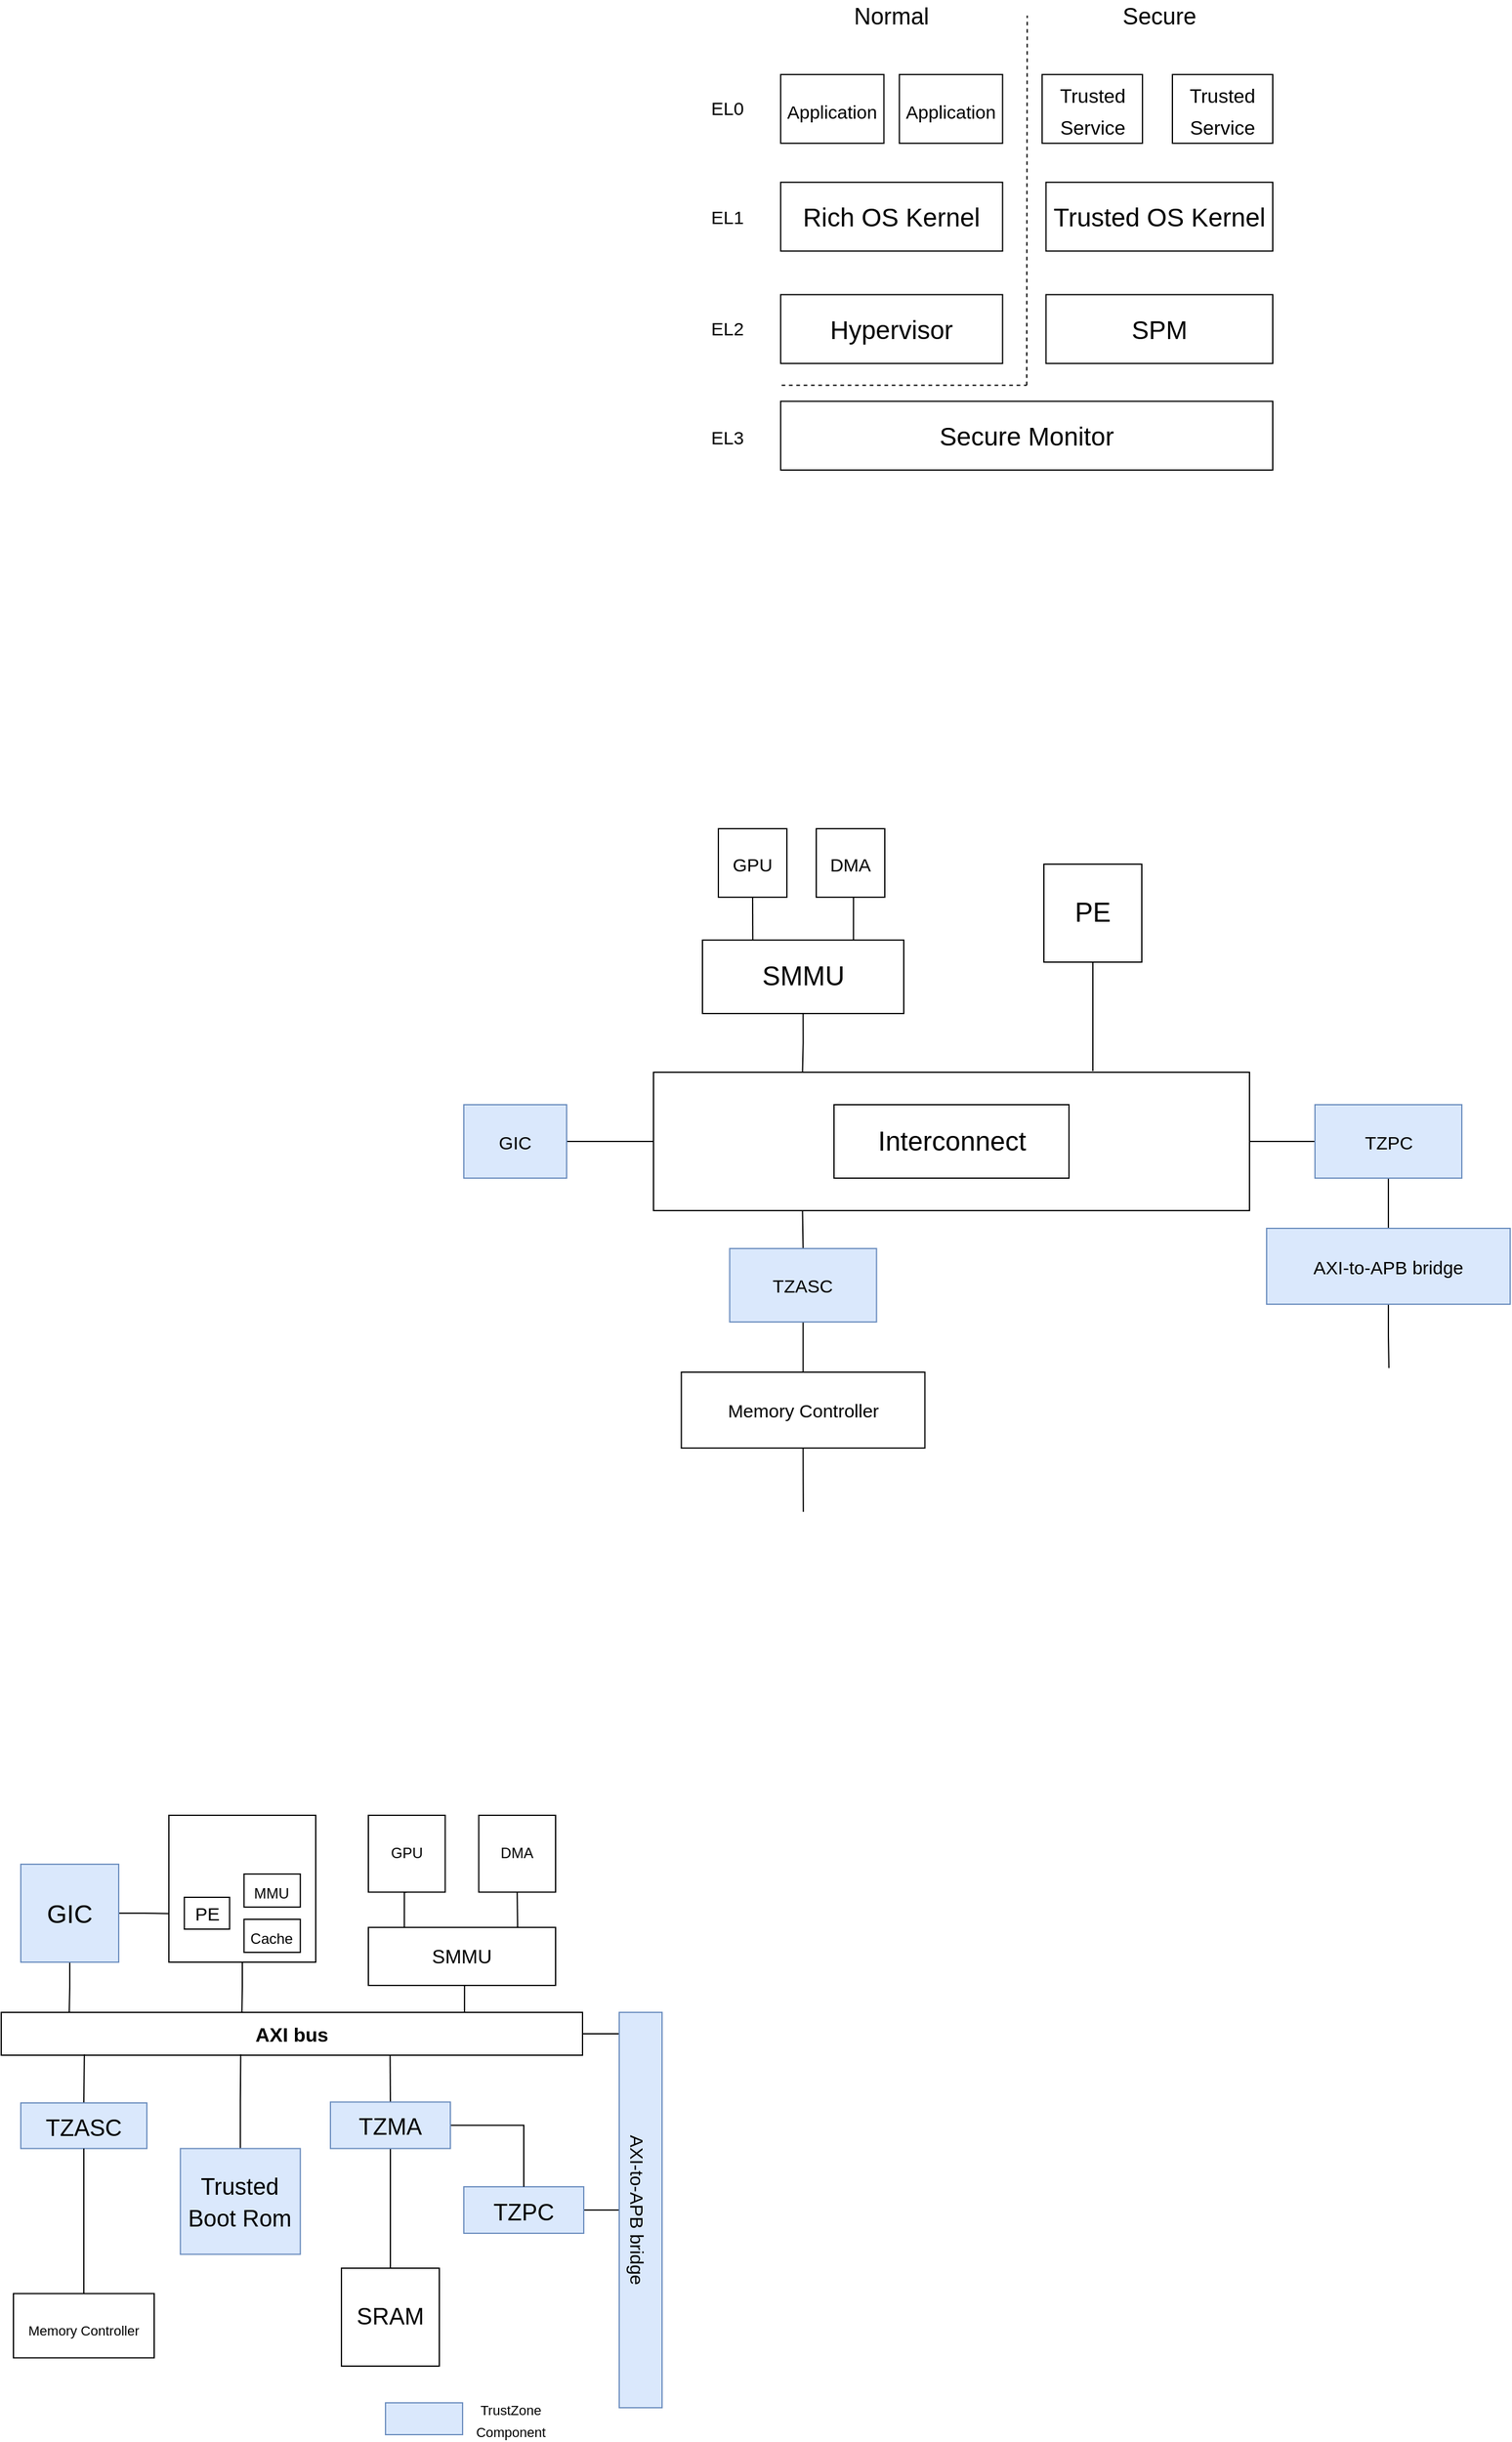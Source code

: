 <mxfile version="18.1.3" type="github">
  <diagram id="RqBa9nVkit30a7J5M0dk" name="Page-1">
    <mxGraphModel dx="1609" dy="749" grid="0" gridSize="10" guides="1" tooltips="1" connect="1" arrows="1" fold="1" page="0" pageScale="1" pageWidth="1200" pageHeight="1920" math="0" shadow="0">
      <root>
        <mxCell id="0" />
        <mxCell id="1" parent="0" />
        <mxCell id="mvTYgb8r9zyvXw6v-STq-15" style="edgeStyle=orthogonalEdgeStyle;rounded=0;orthogonalLoop=1;jettySize=auto;html=1;exitX=0.25;exitY=1;exitDx=0;exitDy=0;entryX=0.5;entryY=0;entryDx=0;entryDy=0;fontSize=15;endArrow=none;endFill=0;" parent="1" source="mvTYgb8r9zyvXw6v-STq-1" target="mvTYgb8r9zyvXw6v-STq-14" edge="1">
          <mxGeometry relative="1" as="geometry" />
        </mxCell>
        <mxCell id="mvTYgb8r9zyvXw6v-STq-1" value="" style="rounded=0;whiteSpace=wrap;html=1;" parent="1" vertex="1">
          <mxGeometry x="383" y="1081" width="487" height="113" as="geometry" />
        </mxCell>
        <mxCell id="mvTYgb8r9zyvXw6v-STq-4" style="edgeStyle=orthogonalEdgeStyle;rounded=0;orthogonalLoop=1;jettySize=auto;html=1;exitX=0.5;exitY=1;exitDx=0;exitDy=0;fontSize=22;endArrow=none;endFill=0;" parent="1" source="mvTYgb8r9zyvXw6v-STq-2" edge="1">
          <mxGeometry relative="1" as="geometry">
            <mxPoint x="742" y="1080" as="targetPoint" />
          </mxGeometry>
        </mxCell>
        <mxCell id="mvTYgb8r9zyvXw6v-STq-2" value="&lt;font style=&quot;font-size: 22px;&quot;&gt;PE&lt;/font&gt;" style="whiteSpace=wrap;html=1;aspect=fixed;" parent="1" vertex="1">
          <mxGeometry x="702" y="911" width="80" height="80" as="geometry" />
        </mxCell>
        <mxCell id="mvTYgb8r9zyvXw6v-STq-3" value="Interconnect" style="rounded=0;whiteSpace=wrap;html=1;fontSize=22;" parent="1" vertex="1">
          <mxGeometry x="530.5" y="1107.5" width="192" height="60" as="geometry" />
        </mxCell>
        <mxCell id="mvTYgb8r9zyvXw6v-STq-6" style="edgeStyle=orthogonalEdgeStyle;rounded=0;orthogonalLoop=1;jettySize=auto;html=1;exitX=0.5;exitY=1;exitDx=0;exitDy=0;entryX=0.25;entryY=0;entryDx=0;entryDy=0;fontSize=22;endArrow=none;endFill=0;" parent="1" source="mvTYgb8r9zyvXw6v-STq-5" target="mvTYgb8r9zyvXw6v-STq-1" edge="1">
          <mxGeometry relative="1" as="geometry" />
        </mxCell>
        <mxCell id="mvTYgb8r9zyvXw6v-STq-5" value="SMMU" style="rounded=0;whiteSpace=wrap;html=1;fontSize=22;" parent="1" vertex="1">
          <mxGeometry x="423" y="973" width="164.5" height="60" as="geometry" />
        </mxCell>
        <mxCell id="mvTYgb8r9zyvXw6v-STq-10" style="edgeStyle=orthogonalEdgeStyle;rounded=0;orthogonalLoop=1;jettySize=auto;html=1;exitX=0.5;exitY=1;exitDx=0;exitDy=0;entryX=0.25;entryY=0;entryDx=0;entryDy=0;fontSize=22;endArrow=none;endFill=0;" parent="1" source="mvTYgb8r9zyvXw6v-STq-7" target="mvTYgb8r9zyvXw6v-STq-5" edge="1">
          <mxGeometry relative="1" as="geometry" />
        </mxCell>
        <mxCell id="mvTYgb8r9zyvXw6v-STq-7" value="&lt;font style=&quot;font-size: 15px;&quot;&gt;GPU&lt;/font&gt;" style="whiteSpace=wrap;html=1;aspect=fixed;fontSize=22;" parent="1" vertex="1">
          <mxGeometry x="436" y="882" width="56" height="56" as="geometry" />
        </mxCell>
        <mxCell id="mvTYgb8r9zyvXw6v-STq-11" style="edgeStyle=orthogonalEdgeStyle;rounded=0;orthogonalLoop=1;jettySize=auto;html=1;exitX=0.5;exitY=1;exitDx=0;exitDy=0;entryX=0.75;entryY=0;entryDx=0;entryDy=0;fontSize=22;endArrow=none;endFill=0;" parent="1" source="mvTYgb8r9zyvXw6v-STq-8" target="mvTYgb8r9zyvXw6v-STq-5" edge="1">
          <mxGeometry relative="1" as="geometry" />
        </mxCell>
        <mxCell id="mvTYgb8r9zyvXw6v-STq-8" value="&lt;font style=&quot;font-size: 15px;&quot;&gt;DMA&lt;/font&gt;" style="whiteSpace=wrap;html=1;aspect=fixed;fontSize=22;" parent="1" vertex="1">
          <mxGeometry x="516" y="882" width="56" height="56" as="geometry" />
        </mxCell>
        <mxCell id="mvTYgb8r9zyvXw6v-STq-13" style="edgeStyle=orthogonalEdgeStyle;rounded=0;orthogonalLoop=1;jettySize=auto;html=1;exitX=1;exitY=0.5;exitDx=0;exitDy=0;entryX=0;entryY=0.5;entryDx=0;entryDy=0;fontSize=15;endArrow=none;endFill=0;" parent="1" source="mvTYgb8r9zyvXw6v-STq-12" target="mvTYgb8r9zyvXw6v-STq-1" edge="1">
          <mxGeometry relative="1" as="geometry" />
        </mxCell>
        <mxCell id="mvTYgb8r9zyvXw6v-STq-12" value="GIC" style="rounded=0;whiteSpace=wrap;html=1;fontSize=15;fillColor=#dae8fc;strokeColor=#6c8ebf;" parent="1" vertex="1">
          <mxGeometry x="228" y="1107.5" width="84" height="60" as="geometry" />
        </mxCell>
        <mxCell id="mvTYgb8r9zyvXw6v-STq-17" style="edgeStyle=orthogonalEdgeStyle;rounded=0;orthogonalLoop=1;jettySize=auto;html=1;exitX=0.5;exitY=1;exitDx=0;exitDy=0;entryX=0.5;entryY=0;entryDx=0;entryDy=0;fontSize=15;endArrow=none;endFill=0;" parent="1" source="mvTYgb8r9zyvXw6v-STq-14" target="mvTYgb8r9zyvXw6v-STq-16" edge="1">
          <mxGeometry relative="1" as="geometry" />
        </mxCell>
        <mxCell id="mvTYgb8r9zyvXw6v-STq-14" value="TZASC" style="rounded=0;whiteSpace=wrap;html=1;fontSize=15;fillColor=#dae8fc;strokeColor=#6c8ebf;" parent="1" vertex="1">
          <mxGeometry x="445.25" y="1225" width="120" height="60" as="geometry" />
        </mxCell>
        <mxCell id="mvTYgb8r9zyvXw6v-STq-25" style="edgeStyle=orthogonalEdgeStyle;rounded=0;orthogonalLoop=1;jettySize=auto;html=1;exitX=0.5;exitY=1;exitDx=0;exitDy=0;fontSize=15;endArrow=none;endFill=0;" parent="1" source="mvTYgb8r9zyvXw6v-STq-16" edge="1">
          <mxGeometry relative="1" as="geometry">
            <mxPoint x="505.412" y="1440.118" as="targetPoint" />
          </mxGeometry>
        </mxCell>
        <mxCell id="mvTYgb8r9zyvXw6v-STq-16" value="Memory Controller" style="rounded=0;whiteSpace=wrap;html=1;fontSize=15;" parent="1" vertex="1">
          <mxGeometry x="405.75" y="1326" width="199" height="62" as="geometry" />
        </mxCell>
        <mxCell id="mvTYgb8r9zyvXw6v-STq-24" style="edgeStyle=orthogonalEdgeStyle;rounded=0;orthogonalLoop=1;jettySize=auto;html=1;exitX=0.5;exitY=1;exitDx=0;exitDy=0;fontSize=15;endArrow=none;endFill=0;" parent="1" source="mvTYgb8r9zyvXw6v-STq-20" target="mvTYgb8r9zyvXw6v-STq-23" edge="1">
          <mxGeometry relative="1" as="geometry" />
        </mxCell>
        <mxCell id="7ULYQRoKpXbgwCevFS-0-1" style="edgeStyle=orthogonalEdgeStyle;rounded=0;orthogonalLoop=1;jettySize=auto;html=1;entryX=1;entryY=0.5;entryDx=0;entryDy=0;endArrow=none;endFill=0;" parent="1" source="mvTYgb8r9zyvXw6v-STq-20" target="mvTYgb8r9zyvXw6v-STq-1" edge="1">
          <mxGeometry relative="1" as="geometry" />
        </mxCell>
        <mxCell id="mvTYgb8r9zyvXw6v-STq-20" value="TZPC" style="rounded=0;whiteSpace=wrap;html=1;fontSize=15;fillColor=#dae8fc;strokeColor=#6c8ebf;" parent="1" vertex="1">
          <mxGeometry x="923.5" y="1107.5" width="120" height="60" as="geometry" />
        </mxCell>
        <mxCell id="mvTYgb8r9zyvXw6v-STq-26" style="edgeStyle=orthogonalEdgeStyle;rounded=0;orthogonalLoop=1;jettySize=auto;html=1;exitX=0.5;exitY=1;exitDx=0;exitDy=0;fontSize=15;endArrow=none;endFill=0;" parent="1" source="mvTYgb8r9zyvXw6v-STq-23" edge="1">
          <mxGeometry relative="1" as="geometry">
            <mxPoint x="983.912" y="1322.618" as="targetPoint" />
          </mxGeometry>
        </mxCell>
        <mxCell id="mvTYgb8r9zyvXw6v-STq-23" value="AXI-to-APB bridge" style="rounded=0;whiteSpace=wrap;html=1;fontSize=15;fillColor=#dae8fc;strokeColor=#6c8ebf;" parent="1" vertex="1">
          <mxGeometry x="884" y="1208.5" width="199" height="62" as="geometry" />
        </mxCell>
        <mxCell id="NekrxMDpFLUYeA_dBPkE-1" value="" style="group" parent="1" vertex="1" connectable="0">
          <mxGeometry x="415" y="205" width="474" height="384.01" as="geometry" />
        </mxCell>
        <mxCell id="YJA9IMaPRCTgzXDzhuNh-5" value="" style="group" parent="NekrxMDpFLUYeA_dBPkE-1" vertex="1" connectable="0">
          <mxGeometry x="71.904" width="402.096" height="384.01" as="geometry" />
        </mxCell>
        <mxCell id="QWCoNGlsIecfvtiFzba_-1" value="&lt;font style=&quot;font-size: 21px;&quot;&gt;Secure Monitor&lt;/font&gt;" style="rounded=0;whiteSpace=wrap;html=1;" parent="YJA9IMaPRCTgzXDzhuNh-5" vertex="1">
          <mxGeometry y="327.813" width="402.096" height="56.197" as="geometry" />
        </mxCell>
        <mxCell id="QWCoNGlsIecfvtiFzba_-2" value="Hypervisor" style="rounded=0;whiteSpace=wrap;html=1;fontSize=21;" parent="YJA9IMaPRCTgzXDzhuNh-5" vertex="1">
          <mxGeometry y="240.708" width="181.337" height="56.197" as="geometry" />
        </mxCell>
        <mxCell id="QWCoNGlsIecfvtiFzba_-5" value="" style="endArrow=none;dashed=1;html=1;rounded=0;fontSize=21;" parent="YJA9IMaPRCTgzXDzhuNh-5" edge="1">
          <mxGeometry width="50" height="50" relative="1" as="geometry">
            <mxPoint x="201.048" y="314.701" as="sourcePoint" />
            <mxPoint x="201.466" y="12.783" as="targetPoint" />
          </mxGeometry>
        </mxCell>
        <mxCell id="QWCoNGlsIecfvtiFzba_-6" value="SPM" style="rounded=0;whiteSpace=wrap;html=1;fontSize=21;" parent="YJA9IMaPRCTgzXDzhuNh-5" vertex="1">
          <mxGeometry x="216.816" y="240.708" width="185.279" height="56.197" as="geometry" />
        </mxCell>
        <mxCell id="QWCoNGlsIecfvtiFzba_-8" value="Rich OS Kernel" style="rounded=0;whiteSpace=wrap;html=1;fontSize=21;" parent="YJA9IMaPRCTgzXDzhuNh-5" vertex="1">
          <mxGeometry y="148.92" width="181.337" height="56.197" as="geometry" />
        </mxCell>
        <mxCell id="QWCoNGlsIecfvtiFzba_-9" value="Trusted OS Kernel" style="rounded=0;whiteSpace=wrap;html=1;fontSize=21;" parent="YJA9IMaPRCTgzXDzhuNh-5" vertex="1">
          <mxGeometry x="216.816" y="148.92" width="185.279" height="56.197" as="geometry" />
        </mxCell>
        <mxCell id="QWCoNGlsIecfvtiFzba_-10" value="&lt;font style=&quot;font-size: 16px;&quot;&gt;Trusted&lt;br&gt;Service&lt;/font&gt;" style="rounded=0;whiteSpace=wrap;html=1;fontSize=21;" parent="YJA9IMaPRCTgzXDzhuNh-5" vertex="1">
          <mxGeometry x="213.663" y="60.879" width="81.996" height="56.197" as="geometry" />
        </mxCell>
        <mxCell id="QWCoNGlsIecfvtiFzba_-13" value="&lt;font style=&quot;font-size: 15px;&quot;&gt;Application&lt;/font&gt;" style="rounded=0;whiteSpace=wrap;html=1;fontSize=21;" parent="YJA9IMaPRCTgzXDzhuNh-5" vertex="1">
          <mxGeometry y="60.879" width="84.361" height="56.197" as="geometry" />
        </mxCell>
        <mxCell id="QWCoNGlsIecfvtiFzba_-14" value="" style="endArrow=none;dashed=1;html=1;rounded=0;fontSize=19;" parent="YJA9IMaPRCTgzXDzhuNh-5" edge="1">
          <mxGeometry width="50" height="50" relative="1" as="geometry">
            <mxPoint x="0.788" y="314.701" as="sourcePoint" />
            <mxPoint x="201.048" y="314.701" as="targetPoint" />
          </mxGeometry>
        </mxCell>
        <mxCell id="QWCoNGlsIecfvtiFzba_-15" value="Normal" style="text;html=1;strokeColor=none;fillColor=none;align=center;verticalAlign=middle;whiteSpace=wrap;rounded=0;fontSize=19;" parent="YJA9IMaPRCTgzXDzhuNh-5" vertex="1">
          <mxGeometry x="33.11" width="115.11" height="28.098" as="geometry" />
        </mxCell>
        <mxCell id="QWCoNGlsIecfvtiFzba_-16" value="Secure" style="text;html=1;strokeColor=none;fillColor=none;align=center;verticalAlign=middle;whiteSpace=wrap;rounded=0;fontSize=19;" parent="YJA9IMaPRCTgzXDzhuNh-5" vertex="1">
          <mxGeometry x="251.903" width="115.11" height="28.098" as="geometry" />
        </mxCell>
        <mxCell id="YJA9IMaPRCTgzXDzhuNh-1" value="&lt;font style=&quot;font-size: 16px;&quot;&gt;Trusted&lt;br&gt;Service&lt;/font&gt;" style="rounded=0;whiteSpace=wrap;html=1;fontSize=21;" parent="YJA9IMaPRCTgzXDzhuNh-5" vertex="1">
          <mxGeometry x="320.1" y="60.879" width="81.996" height="56.197" as="geometry" />
        </mxCell>
        <mxCell id="YJA9IMaPRCTgzXDzhuNh-2" value="&lt;font style=&quot;font-size: 15px;&quot;&gt;Application&lt;/font&gt;" style="rounded=0;whiteSpace=wrap;html=1;fontSize=21;" parent="YJA9IMaPRCTgzXDzhuNh-5" vertex="1">
          <mxGeometry x="96.976" y="60.879" width="84.361" height="56.197" as="geometry" />
        </mxCell>
        <mxCell id="YJA9IMaPRCTgzXDzhuNh-6" value="EL0" style="text;html=1;strokeColor=none;fillColor=none;align=center;verticalAlign=middle;whiteSpace=wrap;rounded=0;fontSize=15;" parent="NekrxMDpFLUYeA_dBPkE-1" vertex="1">
          <mxGeometry y="72.72" width="56.766" height="31.549" as="geometry" />
        </mxCell>
        <mxCell id="YJA9IMaPRCTgzXDzhuNh-7" value="EL1" style="text;html=1;strokeColor=none;fillColor=none;align=center;verticalAlign=middle;whiteSpace=wrap;rounded=0;fontSize=15;" parent="NekrxMDpFLUYeA_dBPkE-1" vertex="1">
          <mxGeometry y="161.056" width="56.766" height="31.549" as="geometry" />
        </mxCell>
        <mxCell id="YJA9IMaPRCTgzXDzhuNh-8" value="EL2" style="text;html=1;strokeColor=none;fillColor=none;align=center;verticalAlign=middle;whiteSpace=wrap;rounded=0;fontSize=15;" parent="NekrxMDpFLUYeA_dBPkE-1" vertex="1">
          <mxGeometry y="252.547" width="56.766" height="31.549" as="geometry" />
        </mxCell>
        <mxCell id="YJA9IMaPRCTgzXDzhuNh-9" value="EL3" style="text;html=1;strokeColor=none;fillColor=none;align=center;verticalAlign=middle;whiteSpace=wrap;rounded=0;fontSize=15;" parent="NekrxMDpFLUYeA_dBPkE-1" vertex="1">
          <mxGeometry y="340.883" width="56.766" height="31.549" as="geometry" />
        </mxCell>
        <mxCell id="5ddl2BF7IINeZLjOgIOk-2" style="edgeStyle=orthogonalEdgeStyle;rounded=0;orthogonalLoop=1;jettySize=auto;html=1;exitX=0.5;exitY=1;exitDx=0;exitDy=0;entryX=0.117;entryY=0.038;entryDx=0;entryDy=0;entryPerimeter=0;endArrow=none;endFill=0;" edge="1" parent="1" source="lWt36h6s7vxK1eptNwj6-1" target="lWt36h6s7vxK1eptNwj6-3">
          <mxGeometry relative="1" as="geometry" />
        </mxCell>
        <mxCell id="5ddl2BF7IINeZLjOgIOk-14" style="edgeStyle=orthogonalEdgeStyle;rounded=0;orthogonalLoop=1;jettySize=auto;html=1;exitX=1;exitY=0.5;exitDx=0;exitDy=0;entryX=0.023;entryY=0.67;entryDx=0;entryDy=0;entryPerimeter=0;endArrow=none;endFill=0;" edge="1" parent="1" source="lWt36h6s7vxK1eptNwj6-1" target="lWt36h6s7vxK1eptNwj6-6">
          <mxGeometry relative="1" as="geometry" />
        </mxCell>
        <mxCell id="lWt36h6s7vxK1eptNwj6-1" value="&lt;font style=&quot;font-size: 21px;&quot;&gt;GIC&lt;/font&gt;" style="whiteSpace=wrap;html=1;aspect=fixed;fillColor=#dae8fc;strokeColor=#6c8ebf;" parent="1" vertex="1">
          <mxGeometry x="-134" y="1728" width="80" height="80" as="geometry" />
        </mxCell>
        <mxCell id="5ddl2BF7IINeZLjOgIOk-7" style="edgeStyle=orthogonalEdgeStyle;rounded=0;orthogonalLoop=1;jettySize=auto;html=1;exitX=1;exitY=0.5;exitDx=0;exitDy=0;entryX=0.06;entryY=0.997;entryDx=0;entryDy=0;entryPerimeter=0;endArrow=none;endFill=0;" edge="1" parent="1" source="lWt36h6s7vxK1eptNwj6-3" target="lWt36h6s7vxK1eptNwj6-19">
          <mxGeometry relative="1" as="geometry" />
        </mxCell>
        <mxCell id="lWt36h6s7vxK1eptNwj6-3" value="&lt;font style=&quot;font-size: 16px;&quot;&gt;&lt;b&gt;AXI bus&lt;/b&gt;&lt;/font&gt;" style="rounded=0;whiteSpace=wrap;html=1;" parent="1" vertex="1">
          <mxGeometry x="-150" y="1849" width="475" height="35" as="geometry" />
        </mxCell>
        <mxCell id="5ddl2BF7IINeZLjOgIOk-4" style="edgeStyle=orthogonalEdgeStyle;rounded=0;orthogonalLoop=1;jettySize=auto;html=1;exitX=0.5;exitY=1;exitDx=0;exitDy=0;entryX=0.414;entryY=0.016;entryDx=0;entryDy=0;entryPerimeter=0;endArrow=none;endFill=0;" edge="1" parent="1" source="lWt36h6s7vxK1eptNwj6-6" target="lWt36h6s7vxK1eptNwj6-3">
          <mxGeometry relative="1" as="geometry" />
        </mxCell>
        <mxCell id="lWt36h6s7vxK1eptNwj6-6" value="" style="whiteSpace=wrap;html=1;aspect=fixed;" parent="1" vertex="1">
          <mxGeometry x="-13" y="1688" width="120" height="120" as="geometry" />
        </mxCell>
        <mxCell id="lWt36h6s7vxK1eptNwj6-9" value="" style="group" parent="1" vertex="1" connectable="0">
          <mxGeometry x="150" y="1688" width="153" height="139" as="geometry" />
        </mxCell>
        <mxCell id="lWt36h6s7vxK1eptNwj6-28" style="edgeStyle=orthogonalEdgeStyle;rounded=0;orthogonalLoop=1;jettySize=auto;html=1;exitX=0.5;exitY=1;exitDx=0;exitDy=0;entryX=0.192;entryY=0;entryDx=0;entryDy=0;entryPerimeter=0;fontSize=16;endArrow=none;endFill=0;" parent="lWt36h6s7vxK1eptNwj6-9" source="lWt36h6s7vxK1eptNwj6-2" target="lWt36h6s7vxK1eptNwj6-4" edge="1">
          <mxGeometry relative="1" as="geometry" />
        </mxCell>
        <mxCell id="lWt36h6s7vxK1eptNwj6-2" value="GPU" style="whiteSpace=wrap;html=1;aspect=fixed;" parent="lWt36h6s7vxK1eptNwj6-9" vertex="1">
          <mxGeometry width="62.769" height="62.769" as="geometry" />
        </mxCell>
        <mxCell id="lWt36h6s7vxK1eptNwj6-4" value="SMMU" style="rounded=0;whiteSpace=wrap;html=1;fontSize=16;" parent="lWt36h6s7vxK1eptNwj6-9" vertex="1">
          <mxGeometry y="91.614" width="153" height="47.386" as="geometry" />
        </mxCell>
        <mxCell id="lWt36h6s7vxK1eptNwj6-29" style="edgeStyle=orthogonalEdgeStyle;rounded=0;orthogonalLoop=1;jettySize=auto;html=1;exitX=0.5;exitY=1;exitDx=0;exitDy=0;fontSize=16;endArrow=none;endFill=0;entryX=0.797;entryY=0.002;entryDx=0;entryDy=0;entryPerimeter=0;" parent="lWt36h6s7vxK1eptNwj6-9" source="lWt36h6s7vxK1eptNwj6-5" target="lWt36h6s7vxK1eptNwj6-4" edge="1">
          <mxGeometry relative="1" as="geometry">
            <mxPoint x="122" y="91" as="targetPoint" />
          </mxGeometry>
        </mxCell>
        <mxCell id="lWt36h6s7vxK1eptNwj6-5" value="DMA" style="whiteSpace=wrap;html=1;aspect=fixed;" parent="lWt36h6s7vxK1eptNwj6-9" vertex="1">
          <mxGeometry x="90.231" width="62.769" height="62.769" as="geometry" />
        </mxCell>
        <mxCell id="5ddl2BF7IINeZLjOgIOk-8" style="edgeStyle=orthogonalEdgeStyle;rounded=0;orthogonalLoop=1;jettySize=auto;html=1;exitX=1;exitY=0.5;exitDx=0;exitDy=0;entryX=0.5;entryY=1;entryDx=0;entryDy=0;endArrow=none;endFill=0;" edge="1" parent="1" source="lWt36h6s7vxK1eptNwj6-13" target="lWt36h6s7vxK1eptNwj6-19">
          <mxGeometry relative="1" as="geometry" />
        </mxCell>
        <mxCell id="lWt36h6s7vxK1eptNwj6-13" value="&lt;font style=&quot;font-size: 19px;&quot;&gt;TZPC&lt;/font&gt;" style="rounded=0;whiteSpace=wrap;html=1;fontSize=21;fillColor=#dae8fc;strokeColor=#6c8ebf;" parent="1" vertex="1">
          <mxGeometry x="228" y="1991.5" width="98" height="38" as="geometry" />
        </mxCell>
        <mxCell id="lWt36h6s7vxK1eptNwj6-23" value="PE" style="rounded=0;whiteSpace=wrap;html=1;fontSize=15;" parent="1" vertex="1">
          <mxGeometry x="-0.37" y="1755" width="37" height="26" as="geometry" />
        </mxCell>
        <mxCell id="lWt36h6s7vxK1eptNwj6-24" value="&lt;font style=&quot;font-size: 12px;&quot;&gt;MMU&lt;/font&gt;" style="rounded=0;whiteSpace=wrap;html=1;fontSize=15;" parent="1" vertex="1">
          <mxGeometry x="48.38" y="1736" width="46" height="27" as="geometry" />
        </mxCell>
        <mxCell id="lWt36h6s7vxK1eptNwj6-25" value="&lt;font style=&quot;font-size: 12px;&quot;&gt;Cache&lt;/font&gt;" style="rounded=0;whiteSpace=wrap;html=1;fontSize=15;" parent="1" vertex="1">
          <mxGeometry x="48.38" y="1773" width="46" height="27" as="geometry" />
        </mxCell>
        <mxCell id="5ddl2BF7IINeZLjOgIOk-13" style="edgeStyle=orthogonalEdgeStyle;rounded=0;orthogonalLoop=1;jettySize=auto;html=1;exitX=0.5;exitY=0;exitDx=0;exitDy=0;entryX=0.143;entryY=0.978;entryDx=0;entryDy=0;entryPerimeter=0;endArrow=none;endFill=0;" edge="1" parent="1" source="lWt36h6s7vxK1eptNwj6-12" target="lWt36h6s7vxK1eptNwj6-3">
          <mxGeometry relative="1" as="geometry" />
        </mxCell>
        <mxCell id="lWt36h6s7vxK1eptNwj6-12" value="&lt;font style=&quot;font-size: 19px;&quot;&gt;TZASC&lt;/font&gt;" style="rounded=0;whiteSpace=wrap;html=1;fontSize=21;fillColor=#dae8fc;strokeColor=#6c8ebf;" parent="1" vertex="1">
          <mxGeometry x="-134" y="1923" width="103" height="37.26" as="geometry" />
        </mxCell>
        <mxCell id="lWt36h6s7vxK1eptNwj6-14" value="&lt;font style=&quot;font-size: 11px;&quot;&gt;Memory Controller&lt;/font&gt;" style="rounded=0;whiteSpace=wrap;html=1;fontSize=21;" parent="1" vertex="1">
          <mxGeometry x="-140" y="2078.75" width="115" height="52.5" as="geometry" />
        </mxCell>
        <mxCell id="lWt36h6s7vxK1eptNwj6-16" style="edgeStyle=orthogonalEdgeStyle;rounded=0;orthogonalLoop=1;jettySize=auto;html=1;exitX=0.5;exitY=1;exitDx=0;exitDy=0;entryX=0.5;entryY=0;entryDx=0;entryDy=0;fontSize=21;endArrow=none;endFill=0;" parent="1" source="lWt36h6s7vxK1eptNwj6-12" target="lWt36h6s7vxK1eptNwj6-14" edge="1">
          <mxGeometry relative="1" as="geometry" />
        </mxCell>
        <mxCell id="5ddl2BF7IINeZLjOgIOk-9" style="edgeStyle=orthogonalEdgeStyle;rounded=0;orthogonalLoop=1;jettySize=auto;html=1;exitX=1;exitY=0.5;exitDx=0;exitDy=0;entryX=0.5;entryY=0;entryDx=0;entryDy=0;endArrow=none;endFill=0;" edge="1" parent="1" source="lWt36h6s7vxK1eptNwj6-34" target="lWt36h6s7vxK1eptNwj6-13">
          <mxGeometry relative="1" as="geometry" />
        </mxCell>
        <mxCell id="5ddl2BF7IINeZLjOgIOk-10" style="edgeStyle=orthogonalEdgeStyle;rounded=0;orthogonalLoop=1;jettySize=auto;html=1;exitX=0.5;exitY=0;exitDx=0;exitDy=0;entryX=0.669;entryY=1;entryDx=0;entryDy=0;entryPerimeter=0;endArrow=none;endFill=0;" edge="1" parent="1" source="lWt36h6s7vxK1eptNwj6-34" target="lWt36h6s7vxK1eptNwj6-3">
          <mxGeometry relative="1" as="geometry" />
        </mxCell>
        <mxCell id="5ddl2BF7IINeZLjOgIOk-11" style="edgeStyle=orthogonalEdgeStyle;rounded=0;orthogonalLoop=1;jettySize=auto;html=1;entryX=0.5;entryY=0;entryDx=0;entryDy=0;endArrow=none;endFill=0;" edge="1" parent="1" source="lWt36h6s7vxK1eptNwj6-34" target="lWt36h6s7vxK1eptNwj6-36">
          <mxGeometry relative="1" as="geometry" />
        </mxCell>
        <mxCell id="lWt36h6s7vxK1eptNwj6-34" value="&lt;font style=&quot;font-size: 19px;&quot;&gt;TZMA&lt;/font&gt;" style="rounded=0;whiteSpace=wrap;html=1;fontSize=21;fillColor=#dae8fc;strokeColor=#6c8ebf;" parent="1" vertex="1">
          <mxGeometry x="119" y="1922.26" width="98" height="38" as="geometry" />
        </mxCell>
        <mxCell id="5ddl2BF7IINeZLjOgIOk-12" style="edgeStyle=orthogonalEdgeStyle;rounded=0;orthogonalLoop=1;jettySize=auto;html=1;exitX=0.5;exitY=0;exitDx=0;exitDy=0;entryX=0.412;entryY=0.978;entryDx=0;entryDy=0;entryPerimeter=0;endArrow=none;endFill=0;" edge="1" parent="1" source="lWt36h6s7vxK1eptNwj6-35" target="lWt36h6s7vxK1eptNwj6-3">
          <mxGeometry relative="1" as="geometry" />
        </mxCell>
        <mxCell id="lWt36h6s7vxK1eptNwj6-35" value="&lt;font style=&quot;font-size: 19px;&quot;&gt;Trusted&lt;br&gt;Boot Rom&lt;br&gt;&lt;/font&gt;" style="rounded=0;whiteSpace=wrap;html=1;fontSize=21;fillColor=#dae8fc;strokeColor=#6c8ebf;" parent="1" vertex="1">
          <mxGeometry x="-3.62" y="1960.26" width="98" height="86.39" as="geometry" />
        </mxCell>
        <mxCell id="lWt36h6s7vxK1eptNwj6-36" value="SRAM" style="whiteSpace=wrap;html=1;aspect=fixed;fontSize=19;" parent="1" vertex="1">
          <mxGeometry x="128" y="2058" width="80" height="80" as="geometry" />
        </mxCell>
        <mxCell id="lWt36h6s7vxK1eptNwj6-44" value="" style="group" parent="1" vertex="1" connectable="0">
          <mxGeometry x="355" y="1849" width="35" height="323" as="geometry" />
        </mxCell>
        <mxCell id="lWt36h6s7vxK1eptNwj6-19" value="" style="rounded=0;whiteSpace=wrap;html=1;fontSize=21;direction=south;fillColor=#dae8fc;strokeColor=#6c8ebf;" parent="lWt36h6s7vxK1eptNwj6-44" vertex="1">
          <mxGeometry width="35" height="323" as="geometry" />
        </mxCell>
        <mxCell id="lWt36h6s7vxK1eptNwj6-22" value="&lt;font style=&quot;font-size: 15px;&quot;&gt;AXI-to-APB bridge&lt;/font&gt;" style="text;html=1;strokeColor=none;fillColor=none;align=center;verticalAlign=middle;whiteSpace=wrap;rounded=0;fontSize=21;rotation=90;" parent="lWt36h6s7vxK1eptNwj6-44" vertex="1">
          <mxGeometry x="-128" y="146.946" width="291" height="29.108" as="geometry" />
        </mxCell>
        <mxCell id="lWt36h6s7vxK1eptNwj6-49" value="" style="group" parent="1" vertex="1" connectable="0">
          <mxGeometry x="164" y="2166" width="165" height="30" as="geometry" />
        </mxCell>
        <mxCell id="YJA9IMaPRCTgzXDzhuNh-10" value="" style="rounded=0;whiteSpace=wrap;html=1;fontSize=15;fillColor=#dae8fc;strokeColor=#6c8ebf;" parent="lWt36h6s7vxK1eptNwj6-49" vertex="1">
          <mxGeometry y="2" width="63" height="26" as="geometry" />
        </mxCell>
        <mxCell id="YJA9IMaPRCTgzXDzhuNh-11" value="&lt;font style=&quot;font-size: 11px;&quot;&gt;TrustZone &lt;br&gt;Component&lt;/font&gt;" style="text;html=1;strokeColor=none;fillColor=none;align=center;verticalAlign=middle;whiteSpace=wrap;rounded=0;fontSize=15;" parent="lWt36h6s7vxK1eptNwj6-49" vertex="1">
          <mxGeometry x="40" width="125" height="30" as="geometry" />
        </mxCell>
        <mxCell id="5ddl2BF7IINeZLjOgIOk-6" style="edgeStyle=orthogonalEdgeStyle;rounded=0;orthogonalLoop=1;jettySize=auto;html=1;exitX=0.5;exitY=1;exitDx=0;exitDy=0;entryX=0.797;entryY=0.01;entryDx=0;entryDy=0;entryPerimeter=0;endArrow=none;endFill=0;" edge="1" parent="1" source="lWt36h6s7vxK1eptNwj6-4" target="lWt36h6s7vxK1eptNwj6-3">
          <mxGeometry relative="1" as="geometry" />
        </mxCell>
      </root>
    </mxGraphModel>
  </diagram>
</mxfile>
